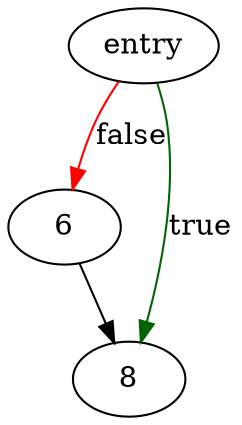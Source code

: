 digraph "randread_free" {
	// Node definitions.
	1 [label=entry];
	6;
	8;

	// Edge definitions.
	1 -> 6 [
		color=red
		label=false
	];
	1 -> 8 [
		color=darkgreen
		label=true
	];
	6 -> 8;
}